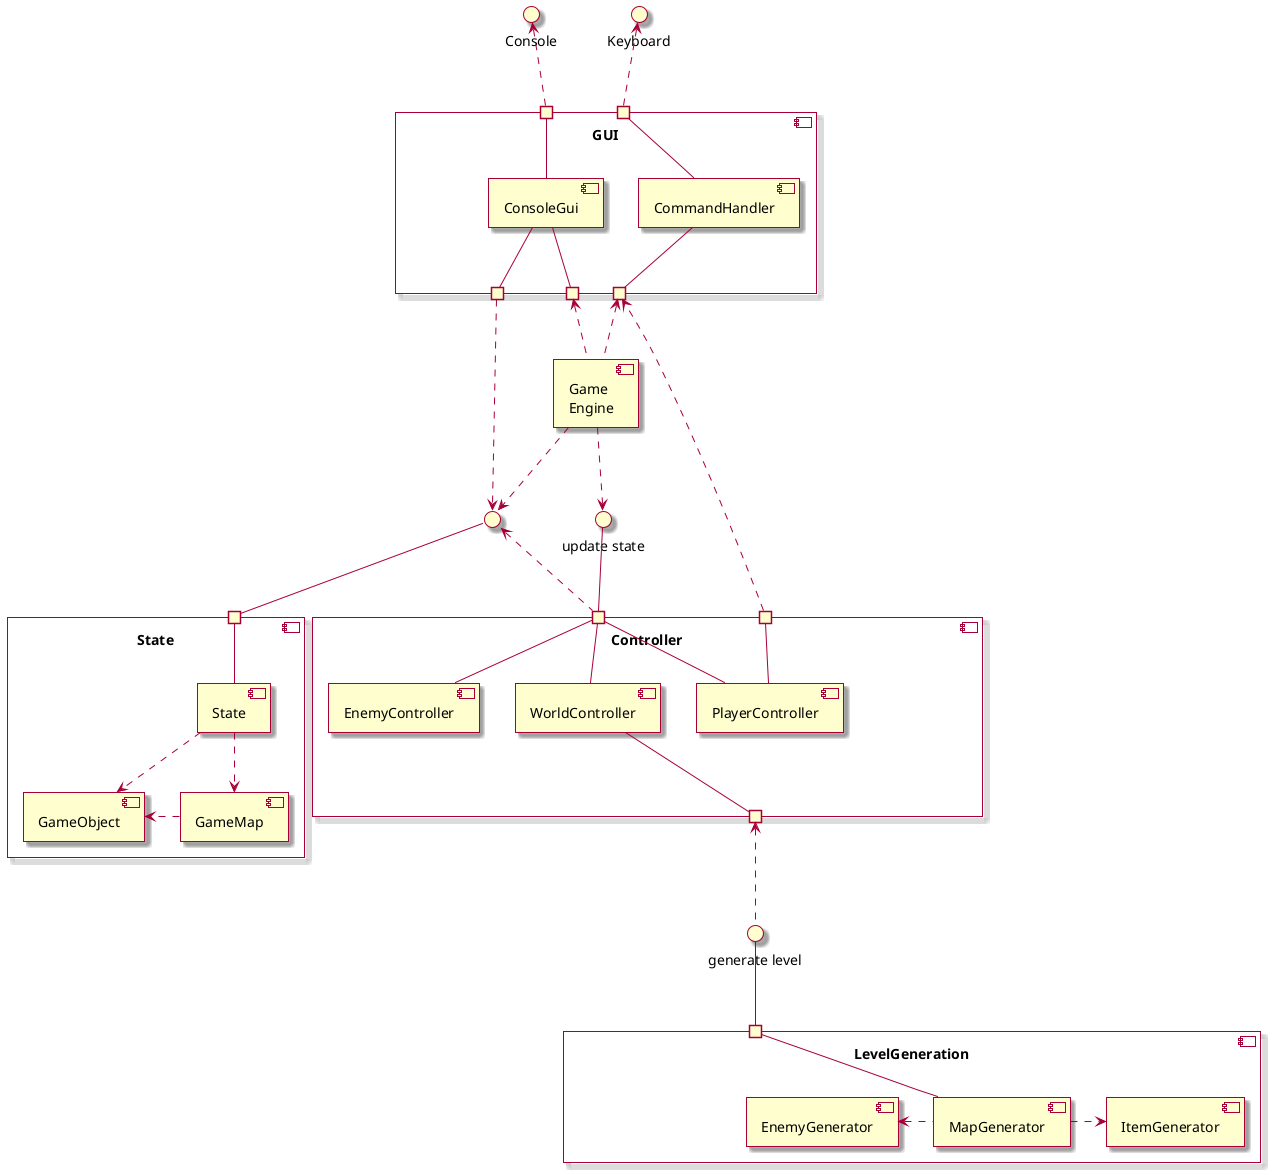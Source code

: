 @startuml
skin rose

'title RogueLike Game - Component Diagram
/'
Define components
'/
[Game\nEngine] as GE

component GUI {
port " " as p_gui
port " " as p_commands
[ConsoleGui]
[CommandHandler]

portout " " as p_gui_out
portout " " as p_commands_out
portout " " as p_gui_state

[ConsoleGui] - p_gui
[ConsoleGui] - p_gui_state
[ConsoleGui] - p_gui_out
[CommandHandler] - p_commands
[CommandHandler] - p_commands_out


}


component "Controller" as Controller {
port " " as p_controller
port " " as p_controller_player
portout " " as p_controller_level_gen
[PlayerController]
[PlayerController] - p_controller_player
[EnemyController]
[WorldController]
}

component "State" as SF {
port "  " as p_state
[State]
[GameMap]
[GameObject]
}
component "LevelGeneration" as LG {
    port " " as p_level_gen
  [MapGenerator] as MG
  [EnemyGenerator] as OG
  [ItemGenerator] AS IG
}
/'
===================================
'/
GE ..> " "
p_gui_state ..> " "
" " <.. p_controller
p_gui_out <.. GE
p_commands_out <.. GE
"update state" -- p_controller
GE ..> "update state"
"generate level" -- p_level_gen
p_controller_level_gen -- WorldController
p_controller_level_gen <.. "generate level"
State - p_state
" " -- p_state

[State] ..> [GameMap]
[State] ..> [GameObject]
[GameMap] .> [GameObject]

[PlayerController] - p_controller
[EnemyController] - p_controller
[WorldController] - p_controller
p_controller_player ..> p_commands_out


MG - p_level_gen
OG <. MG
MG .> IG

Console <.. p_gui
Keyboard <.. p_commands
@enduml